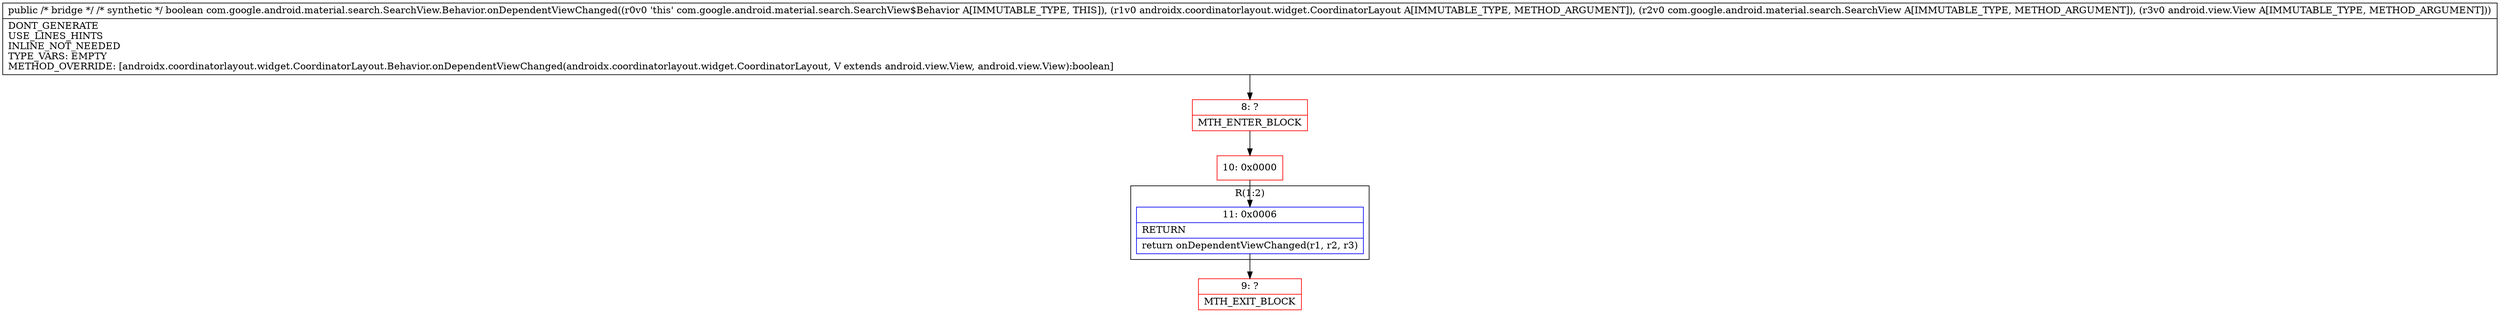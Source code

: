 digraph "CFG forcom.google.android.material.search.SearchView.Behavior.onDependentViewChanged(Landroidx\/coordinatorlayout\/widget\/CoordinatorLayout;Landroid\/view\/View;Landroid\/view\/View;)Z" {
subgraph cluster_Region_1049685046 {
label = "R(1:2)";
node [shape=record,color=blue];
Node_11 [shape=record,label="{11\:\ 0x0006|RETURN\l|return onDependentViewChanged(r1, r2, r3)\l}"];
}
Node_8 [shape=record,color=red,label="{8\:\ ?|MTH_ENTER_BLOCK\l}"];
Node_10 [shape=record,color=red,label="{10\:\ 0x0000}"];
Node_9 [shape=record,color=red,label="{9\:\ ?|MTH_EXIT_BLOCK\l}"];
MethodNode[shape=record,label="{public \/* bridge *\/ \/* synthetic *\/ boolean com.google.android.material.search.SearchView.Behavior.onDependentViewChanged((r0v0 'this' com.google.android.material.search.SearchView$Behavior A[IMMUTABLE_TYPE, THIS]), (r1v0 androidx.coordinatorlayout.widget.CoordinatorLayout A[IMMUTABLE_TYPE, METHOD_ARGUMENT]), (r2v0 com.google.android.material.search.SearchView A[IMMUTABLE_TYPE, METHOD_ARGUMENT]), (r3v0 android.view.View A[IMMUTABLE_TYPE, METHOD_ARGUMENT]))  | DONT_GENERATE\lUSE_LINES_HINTS\lINLINE_NOT_NEEDED\lTYPE_VARS: EMPTY\lMETHOD_OVERRIDE: [androidx.coordinatorlayout.widget.CoordinatorLayout.Behavior.onDependentViewChanged(androidx.coordinatorlayout.widget.CoordinatorLayout, V extends android.view.View, android.view.View):boolean]\l}"];
MethodNode -> Node_8;Node_11 -> Node_9;
Node_8 -> Node_10;
Node_10 -> Node_11;
}

